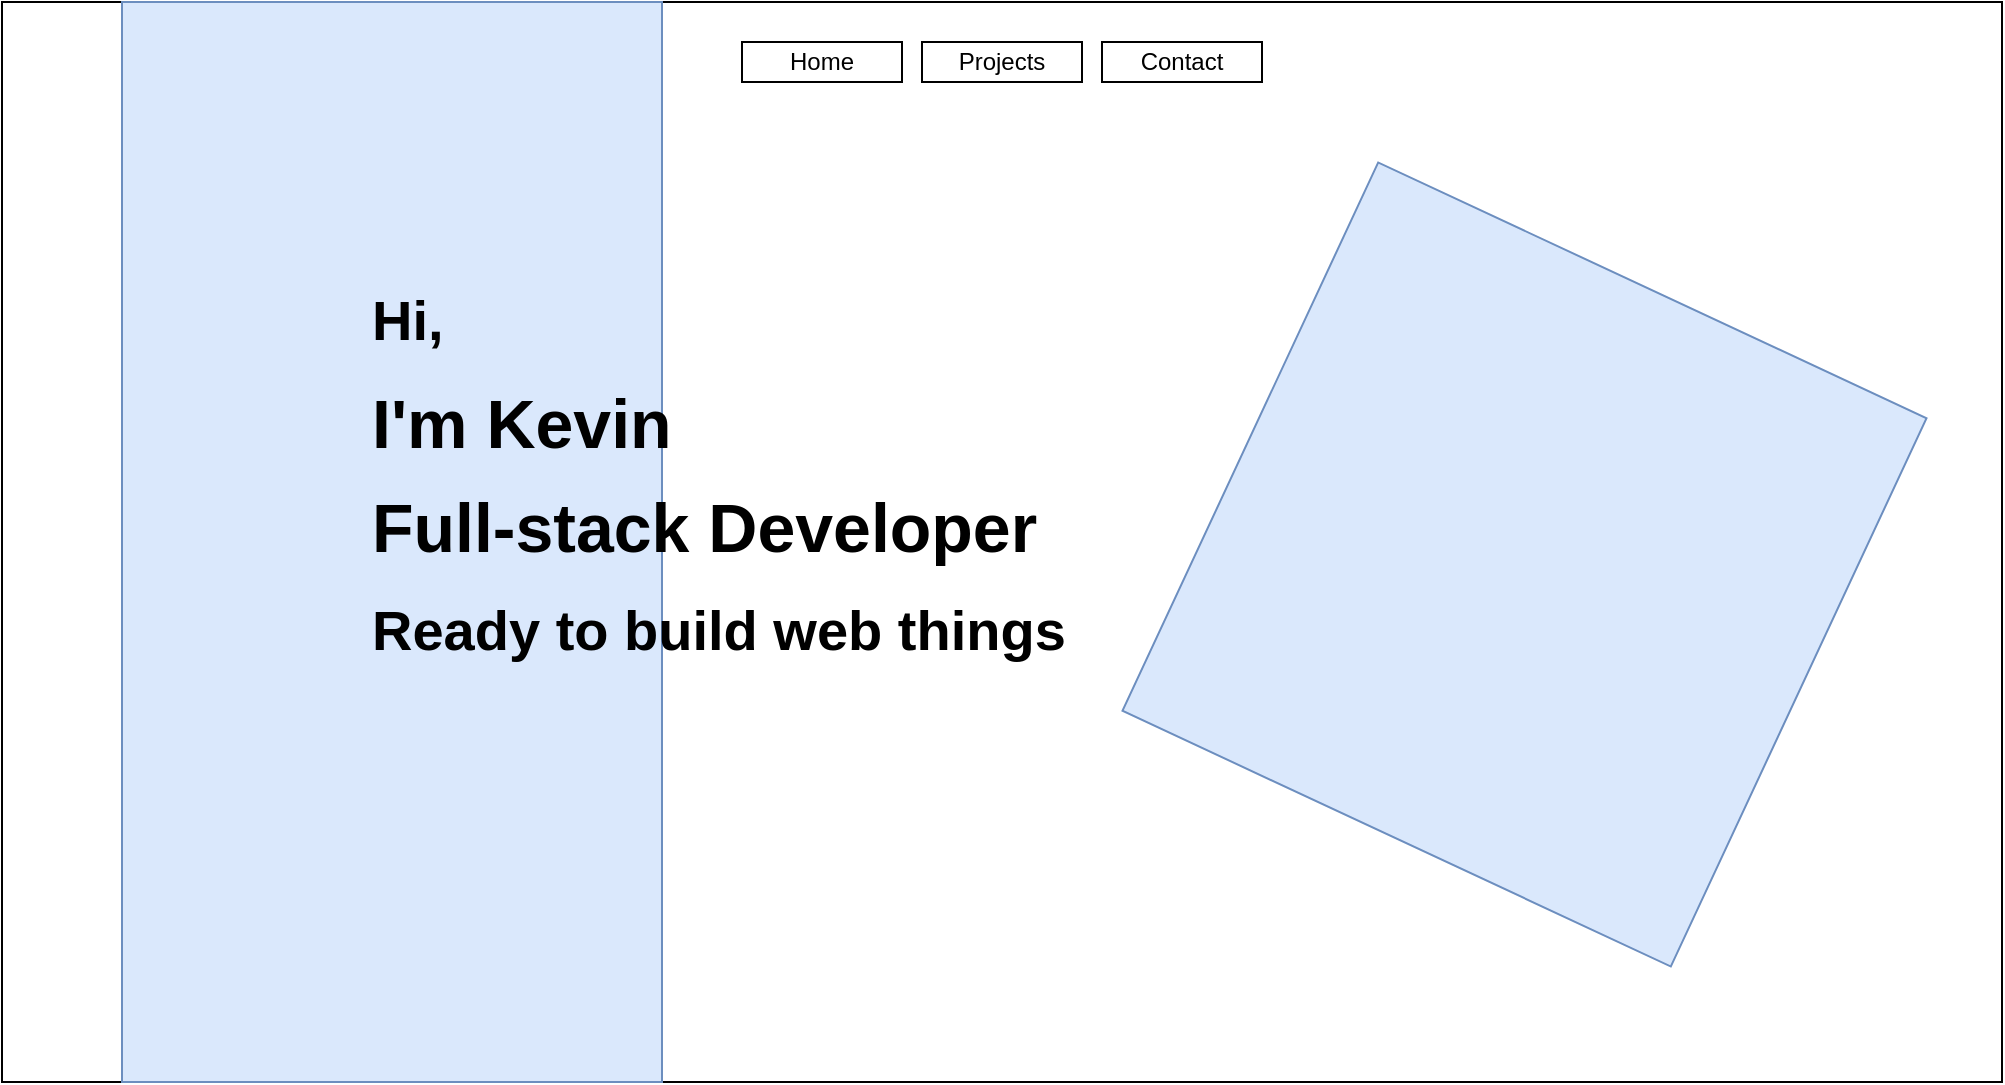 <mxfile version="23.1.5" type="device" pages="4">
  <diagram name="Home" id="mS-8vT9DTqNivuvFTW0C">
    <mxGraphModel dx="1231" dy="747" grid="1" gridSize="10" guides="1" tooltips="1" connect="1" arrows="1" fold="1" page="1" pageScale="1" pageWidth="1200" pageHeight="1600" math="0" shadow="0">
      <root>
        <mxCell id="0" />
        <mxCell id="1" parent="0" />
        <mxCell id="R73BeiX1tx89Vg_lFLl6-2" value="" style="rounded=0;whiteSpace=wrap;html=1;movable=0;resizable=0;rotatable=0;deletable=0;editable=0;locked=1;connectable=0;" parent="1" vertex="1">
          <mxGeometry x="110" y="140" width="1000" height="540" as="geometry" />
        </mxCell>
        <mxCell id="dc_FMrLk6SPvrs4HLPCI-1" value="" style="rounded=0;whiteSpace=wrap;html=1;fillColor=#dae8fc;strokeColor=#6c8ebf;movable=0;resizable=0;rotatable=0;deletable=0;editable=0;locked=1;connectable=0;" parent="1" vertex="1">
          <mxGeometry x="170" y="140" width="270" height="540" as="geometry" />
        </mxCell>
        <mxCell id="R73BeiX1tx89Vg_lFLl6-5" value="Projects" style="rounded=0;whiteSpace=wrap;html=1;" parent="1" vertex="1">
          <mxGeometry x="570" y="160" width="80" height="20" as="geometry" />
        </mxCell>
        <mxCell id="R73BeiX1tx89Vg_lFLl6-3" value="Home" style="rounded=0;whiteSpace=wrap;html=1;" parent="1" vertex="1">
          <mxGeometry x="480" y="160" width="80" height="20" as="geometry" />
        </mxCell>
        <mxCell id="R73BeiX1tx89Vg_lFLl6-6" value="Contact" style="rounded=0;whiteSpace=wrap;html=1;" parent="1" vertex="1">
          <mxGeometry x="660" y="160" width="80" height="20" as="geometry" />
        </mxCell>
        <mxCell id="IAnafJLeGeHXm1gqxmYN-1" value="Hi," style="text;html=1;align=left;verticalAlign=middle;whiteSpace=wrap;rounded=0;fontSize=28;fontStyle=1;movable=1;resizable=1;rotatable=1;deletable=1;editable=1;locked=0;connectable=1;" parent="1" vertex="1">
          <mxGeometry x="293" y="276" width="250" height="45" as="geometry" />
        </mxCell>
        <mxCell id="IAnafJLeGeHXm1gqxmYN-2" value="Full-stack Developer" style="text;html=1;align=left;verticalAlign=middle;whiteSpace=wrap;rounded=0;fontSize=34;fontStyle=1;movable=1;resizable=1;rotatable=1;deletable=1;editable=1;locked=0;connectable=1;" parent="1" vertex="1">
          <mxGeometry x="293" y="365" width="337" height="75" as="geometry" />
        </mxCell>
        <mxCell id="IAnafJLeGeHXm1gqxmYN-3" value="I&#39;m Kevin" style="text;html=1;align=left;verticalAlign=middle;whiteSpace=wrap;rounded=0;fontSize=34;fontStyle=1;movable=1;resizable=1;rotatable=1;deletable=1;editable=1;locked=0;connectable=1;" parent="1" vertex="1">
          <mxGeometry x="293" y="328" width="250" height="45" as="geometry" />
        </mxCell>
        <mxCell id="IAnafJLeGeHXm1gqxmYN-6" value="" style="whiteSpace=wrap;html=1;aspect=fixed;rotation=25;fillColor=#dae8fc;strokeColor=#6c8ebf;" parent="1" vertex="1">
          <mxGeometry x="720" y="270" width="302.5" height="302.5" as="geometry" />
        </mxCell>
        <mxCell id="IAnafJLeGeHXm1gqxmYN-9" value="Ready to build web things" style="text;html=1;align=left;verticalAlign=middle;whiteSpace=wrap;rounded=0;fontSize=28;fontStyle=1;movable=1;resizable=1;rotatable=1;deletable=1;editable=1;locked=0;connectable=1;" parent="1" vertex="1">
          <mxGeometry x="293" y="416" width="350" height="75" as="geometry" />
        </mxCell>
      </root>
    </mxGraphModel>
  </diagram>
  <diagram name="Home - mobile" id="BdIsweu_ZsoP9-5L_Kcm">
    <mxGraphModel dx="1231" dy="747" grid="1" gridSize="10" guides="1" tooltips="1" connect="1" arrows="1" fold="1" page="1" pageScale="1" pageWidth="1200" pageHeight="1600" math="0" shadow="0">
      <root>
        <mxCell id="lou82JUVqTvW0aSSmgwv-0" />
        <mxCell id="lou82JUVqTvW0aSSmgwv-1" parent="lou82JUVqTvW0aSSmgwv-0" />
        <mxCell id="lou82JUVqTvW0aSSmgwv-2" value="" style="rounded=0;whiteSpace=wrap;html=1;movable=1;resizable=1;rotatable=1;deletable=1;editable=1;locked=0;connectable=1;" vertex="1" parent="lou82JUVqTvW0aSSmgwv-1">
          <mxGeometry x="110" y="140" width="360" height="540" as="geometry" />
        </mxCell>
        <mxCell id="lou82JUVqTvW0aSSmgwv-3" value="" style="rounded=0;whiteSpace=wrap;html=1;fillColor=#dae8fc;strokeColor=#6c8ebf;movable=0;resizable=0;rotatable=0;deletable=0;editable=0;locked=1;connectable=0;" vertex="1" parent="lou82JUVqTvW0aSSmgwv-1">
          <mxGeometry x="170" y="140" width="270" height="540" as="geometry" />
        </mxCell>
        <mxCell id="lou82JUVqTvW0aSSmgwv-4" value="Projects" style="rounded=0;whiteSpace=wrap;html=1;" vertex="1" parent="lou82JUVqTvW0aSSmgwv-1">
          <mxGeometry x="265" y="160" width="80" height="20" as="geometry" />
        </mxCell>
        <mxCell id="lou82JUVqTvW0aSSmgwv-5" value="Home" style="rounded=0;whiteSpace=wrap;html=1;" vertex="1" parent="lou82JUVqTvW0aSSmgwv-1">
          <mxGeometry x="175" y="160" width="80" height="20" as="geometry" />
        </mxCell>
        <mxCell id="lou82JUVqTvW0aSSmgwv-6" value="Contact" style="rounded=0;whiteSpace=wrap;html=1;" vertex="1" parent="lou82JUVqTvW0aSSmgwv-1">
          <mxGeometry x="355" y="160" width="80" height="20" as="geometry" />
        </mxCell>
        <mxCell id="lou82JUVqTvW0aSSmgwv-7" value="Hi," style="text;html=1;align=left;verticalAlign=middle;whiteSpace=wrap;rounded=0;fontSize=28;fontStyle=1;movable=1;resizable=1;rotatable=1;deletable=1;editable=1;locked=0;connectable=1;" vertex="1" parent="lou82JUVqTvW0aSSmgwv-1">
          <mxGeometry x="120" y="260" width="250" height="45" as="geometry" />
        </mxCell>
        <mxCell id="lou82JUVqTvW0aSSmgwv-8" value="Full-stack Developer" style="text;html=1;align=left;verticalAlign=middle;whiteSpace=wrap;rounded=0;fontSize=34;fontStyle=1;movable=1;resizable=1;rotatable=1;deletable=1;editable=1;locked=0;connectable=1;" vertex="1" parent="lou82JUVqTvW0aSSmgwv-1">
          <mxGeometry x="120" y="349" width="337" height="75" as="geometry" />
        </mxCell>
        <mxCell id="lou82JUVqTvW0aSSmgwv-9" value="I&#39;m Kevin" style="text;html=1;align=left;verticalAlign=middle;whiteSpace=wrap;rounded=0;fontSize=34;fontStyle=1;movable=1;resizable=1;rotatable=1;deletable=1;editable=1;locked=0;connectable=1;" vertex="1" parent="lou82JUVqTvW0aSSmgwv-1">
          <mxGeometry x="120" y="312" width="250" height="45" as="geometry" />
        </mxCell>
        <mxCell id="lou82JUVqTvW0aSSmgwv-11" value="Ready to build web things" style="text;html=1;align=left;verticalAlign=middle;whiteSpace=wrap;rounded=0;fontSize=28;fontStyle=1;movable=1;resizable=1;rotatable=1;deletable=1;editable=1;locked=0;connectable=1;" vertex="1" parent="lou82JUVqTvW0aSSmgwv-1">
          <mxGeometry x="120" y="400" width="350" height="75" as="geometry" />
        </mxCell>
        <mxCell id="lou82JUVqTvW0aSSmgwv-10" value="" style="whiteSpace=wrap;html=1;aspect=fixed;rotation=25;fillColor=#dae8fc;strokeColor=#6c8ebf;" vertex="1" parent="lou82JUVqTvW0aSSmgwv-1">
          <mxGeometry x="320" y="229.5" width="210" height="210" as="geometry" />
        </mxCell>
      </root>
    </mxGraphModel>
  </diagram>
  <diagram name="Projects" id="azqYGvOsvM2x1Z12RtEd">
    <mxGraphModel dx="862" dy="523" grid="1" gridSize="10" guides="1" tooltips="1" connect="1" arrows="1" fold="1" page="1" pageScale="1" pageWidth="1200" pageHeight="1600" math="0" shadow="0">
      <root>
        <mxCell id="FMGAqgWhfjvqV0UhcdBH-0" />
        <mxCell id="FMGAqgWhfjvqV0UhcdBH-1" parent="FMGAqgWhfjvqV0UhcdBH-0" />
        <mxCell id="FMGAqgWhfjvqV0UhcdBH-2" value="" style="rounded=0;whiteSpace=wrap;html=1;movable=1;resizable=1;rotatable=1;deletable=1;editable=1;locked=0;connectable=1;" parent="FMGAqgWhfjvqV0UhcdBH-1" vertex="1">
          <mxGeometry x="110" y="140" width="1000" height="540" as="geometry" />
        </mxCell>
        <mxCell id="FMGAqgWhfjvqV0UhcdBH-3" value="Projects" style="rounded=0;whiteSpace=wrap;html=1;" parent="FMGAqgWhfjvqV0UhcdBH-1" vertex="1">
          <mxGeometry x="560" y="160" width="80" height="20" as="geometry" />
        </mxCell>
        <mxCell id="FMGAqgWhfjvqV0UhcdBH-4" value="Home" style="rounded=0;whiteSpace=wrap;html=1;" parent="FMGAqgWhfjvqV0UhcdBH-1" vertex="1">
          <mxGeometry x="470" y="160" width="80" height="20" as="geometry" />
        </mxCell>
        <mxCell id="FMGAqgWhfjvqV0UhcdBH-5" value="Contact" style="rounded=0;whiteSpace=wrap;html=1;" parent="FMGAqgWhfjvqV0UhcdBH-1" vertex="1">
          <mxGeometry x="650" y="160" width="80" height="20" as="geometry" />
        </mxCell>
        <mxCell id="hh9mEd5J2cJzGJnlDMhW-0" value="" style="rounded=0;whiteSpace=wrap;html=1;fillColor=#dae8fc;strokeColor=#6c8ebf;movable=0;resizable=0;rotatable=0;deletable=0;editable=0;locked=1;connectable=0;" parent="FMGAqgWhfjvqV0UhcdBH-1" vertex="1">
          <mxGeometry x="170" y="140" width="270" height="540" as="geometry" />
        </mxCell>
        <mxCell id="QV396ItJgbjB4djVanVV-0" value="" style="rounded=0;whiteSpace=wrap;html=1;movable=1;resizable=1;rotatable=1;deletable=1;editable=1;locked=0;connectable=1;" parent="FMGAqgWhfjvqV0UhcdBH-1" vertex="1">
          <mxGeometry x="220" y="230" width="350" height="190" as="geometry" />
        </mxCell>
        <mxCell id="Vt5gYN3Z1oKeSppWcvHT-2" value="&lt;h1 style=&quot;&quot;&gt;Project Name 1&lt;/h1&gt;&lt;p&gt;&lt;/p&gt;&lt;div style=&quot;&quot;&gt;&lt;span style=&quot;background-color: initial;&quot;&gt;Lorem ipsum dolor sit amet, consectetur adipiscing elit, sed do eiusmod&lt;/span&gt;&lt;/div&gt;&lt;div style=&quot;&quot;&gt;&lt;span style=&quot;background-color: initial;&quot;&gt;tempor incididunt ut labore et dolore magna aliqua. Ut enim ad minim&lt;/span&gt;&lt;/div&gt;&lt;div style=&quot;&quot;&gt;&lt;span style=&quot;background-color: initial;&quot;&gt;veniam, quis nostrud exercitation ullamco laboris nisi ut aliquip ex ea&lt;/span&gt;&lt;/div&gt;&lt;div style=&quot;&quot;&gt;&lt;span style=&quot;background-color: initial;&quot;&gt;commodo consequat. Duis aute irure dolor in reprehenderit in voluptate.&lt;/span&gt;&lt;/div&gt;&lt;p&gt;&lt;/p&gt;" style="text;html=1;spacing=5;spacingTop=-20;whiteSpace=wrap;overflow=hidden;rounded=0;align=left;" parent="FMGAqgWhfjvqV0UhcdBH-1" vertex="1">
          <mxGeometry x="221" y="230" width="349" height="150" as="geometry" />
        </mxCell>
        <mxCell id="Vt5gYN3Z1oKeSppWcvHT-3" value="Demo" style="rounded=0;whiteSpace=wrap;html=1;" parent="FMGAqgWhfjvqV0UhcdBH-1" vertex="1">
          <mxGeometry x="479" y="391" width="80" height="20" as="geometry" />
        </mxCell>
        <mxCell id="Vt5gYN3Z1oKeSppWcvHT-4" value="Github" style="rounded=0;whiteSpace=wrap;html=1;" parent="FMGAqgWhfjvqV0UhcdBH-1" vertex="1">
          <mxGeometry x="390" y="391" width="80" height="20" as="geometry" />
        </mxCell>
        <mxCell id="4fD_HjNDzHZ55zK1Yn1_-1" value="" style="rounded=0;whiteSpace=wrap;html=1;movable=0;resizable=0;rotatable=0;deletable=0;editable=0;locked=1;connectable=0;" parent="FMGAqgWhfjvqV0UhcdBH-1" vertex="1">
          <mxGeometry x="680" y="470" width="350" height="190" as="geometry" />
        </mxCell>
        <mxCell id="4fD_HjNDzHZ55zK1Yn1_-2" value="&lt;h1 style=&quot;&quot;&gt;Project Name 2&lt;/h1&gt;&lt;p&gt;&lt;/p&gt;&lt;div style=&quot;&quot;&gt;&lt;span style=&quot;background-color: initial;&quot;&gt;Lorem ipsum dolor sit amet, consectetur adipiscing elit, sed do eiusmod&lt;/span&gt;&lt;/div&gt;&lt;div style=&quot;&quot;&gt;&lt;span style=&quot;background-color: initial;&quot;&gt;tempor incididunt ut labore et dolore magna aliqua. Ut enim ad minim&lt;/span&gt;&lt;/div&gt;&lt;div style=&quot;&quot;&gt;&lt;span style=&quot;background-color: initial;&quot;&gt;veniam, quis nostrud exercitation ullamco laboris nisi ut aliquip ex ea&lt;/span&gt;&lt;/div&gt;&lt;div style=&quot;&quot;&gt;&lt;span style=&quot;background-color: initial;&quot;&gt;commodo consequat. Duis aute irure dolor in reprehenderit in voluptate.&lt;/span&gt;&lt;/div&gt;&lt;p&gt;&lt;/p&gt;" style="text;html=1;spacing=5;spacingTop=-20;whiteSpace=wrap;overflow=hidden;rounded=0;align=left;" parent="FMGAqgWhfjvqV0UhcdBH-1" vertex="1">
          <mxGeometry x="681" y="470" width="349" height="150" as="geometry" />
        </mxCell>
        <mxCell id="4fD_HjNDzHZ55zK1Yn1_-3" value="Demo" style="rounded=0;whiteSpace=wrap;html=1;" parent="FMGAqgWhfjvqV0UhcdBH-1" vertex="1">
          <mxGeometry x="939" y="631" width="80" height="20" as="geometry" />
        </mxCell>
        <mxCell id="4fD_HjNDzHZ55zK1Yn1_-4" value="Github" style="rounded=0;whiteSpace=wrap;html=1;" parent="FMGAqgWhfjvqV0UhcdBH-1" vertex="1">
          <mxGeometry x="850" y="631" width="80" height="20" as="geometry" />
        </mxCell>
      </root>
    </mxGraphModel>
  </diagram>
  <diagram name="Contact" id="BTU328YqImoGBWbPyZXU">
    <mxGraphModel dx="862" dy="523" grid="1" gridSize="10" guides="1" tooltips="1" connect="1" arrows="1" fold="1" page="1" pageScale="1" pageWidth="1200" pageHeight="1600" math="0" shadow="0">
      <root>
        <mxCell id="slNpmCFI6xvt2pLRFMFy-0" />
        <mxCell id="slNpmCFI6xvt2pLRFMFy-1" parent="slNpmCFI6xvt2pLRFMFy-0" />
        <mxCell id="slNpmCFI6xvt2pLRFMFy-2" value="" style="rounded=0;whiteSpace=wrap;html=1;movable=1;resizable=1;rotatable=1;deletable=1;editable=1;locked=0;connectable=1;" parent="slNpmCFI6xvt2pLRFMFy-1" vertex="1">
          <mxGeometry x="110" y="140" width="1000" height="540" as="geometry" />
        </mxCell>
        <mxCell id="slNpmCFI6xvt2pLRFMFy-3" value="Projects" style="rounded=0;whiteSpace=wrap;html=1;" parent="slNpmCFI6xvt2pLRFMFy-1" vertex="1">
          <mxGeometry x="560" y="160" width="80" height="20" as="geometry" />
        </mxCell>
        <mxCell id="slNpmCFI6xvt2pLRFMFy-4" value="Home" style="rounded=0;whiteSpace=wrap;html=1;" parent="slNpmCFI6xvt2pLRFMFy-1" vertex="1">
          <mxGeometry x="470" y="160" width="80" height="20" as="geometry" />
        </mxCell>
        <mxCell id="slNpmCFI6xvt2pLRFMFy-5" value="Contact" style="rounded=0;whiteSpace=wrap;html=1;" parent="slNpmCFI6xvt2pLRFMFy-1" vertex="1">
          <mxGeometry x="650" y="160" width="80" height="20" as="geometry" />
        </mxCell>
        <mxCell id="slNpmCFI6xvt2pLRFMFy-6" value="" style="rounded=0;whiteSpace=wrap;html=1;fillColor=#dae8fc;strokeColor=#6c8ebf;movable=0;resizable=0;rotatable=0;deletable=0;editable=0;locked=1;connectable=0;" parent="slNpmCFI6xvt2pLRFMFy-1" vertex="1">
          <mxGeometry x="170" y="140" width="270" height="540" as="geometry" />
        </mxCell>
        <mxCell id="slNpmCFI6xvt2pLRFMFy-8" value="" style="rounded=0;whiteSpace=wrap;html=1;" parent="slNpmCFI6xvt2pLRFMFy-1" vertex="1">
          <mxGeometry x="680" y="230" width="310" height="150" as="geometry" />
        </mxCell>
        <mxCell id="slNpmCFI6xvt2pLRFMFy-9" value="" style="rounded=0;whiteSpace=wrap;html=1;" parent="slNpmCFI6xvt2pLRFMFy-1" vertex="1">
          <mxGeometry x="280" y="230" width="320" height="350" as="geometry" />
        </mxCell>
        <mxCell id="slNpmCFI6xvt2pLRFMFy-10" value="" style="rounded=0;whiteSpace=wrap;html=1;" parent="slNpmCFI6xvt2pLRFMFy-1" vertex="1">
          <mxGeometry x="680" y="430" width="310" height="150" as="geometry" />
        </mxCell>
      </root>
    </mxGraphModel>
  </diagram>
</mxfile>
